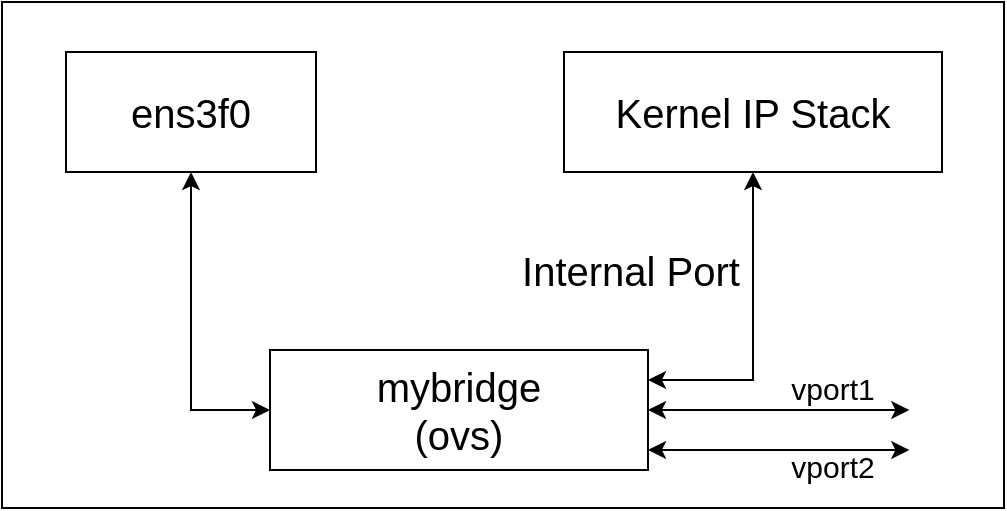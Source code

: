 <mxfile version="15.8.7" type="device"><diagram id="leHw8jrkKzpjcdCbnDlE" name="第 1 页"><mxGraphModel dx="702" dy="468" grid="0" gridSize="10" guides="1" tooltips="1" connect="1" arrows="1" fold="1" page="0" pageScale="1" pageWidth="827" pageHeight="1169" math="0" shadow="0"><root><mxCell id="0"/><mxCell id="1" parent="0"/><mxCell id="aG7zJ87Dzt9CyySNZ3kA-1" value="" style="rounded=0;whiteSpace=wrap;html=1;" vertex="1" parent="1"><mxGeometry x="54" y="193" width="501" height="253" as="geometry"/></mxCell><mxCell id="aG7zJ87Dzt9CyySNZ3kA-4" style="edgeStyle=orthogonalEdgeStyle;rounded=0;orthogonalLoop=1;jettySize=auto;html=1;entryX=0;entryY=0.5;entryDx=0;entryDy=0;startArrow=classic;startFill=1;" edge="1" parent="1" source="aG7zJ87Dzt9CyySNZ3kA-2" target="aG7zJ87Dzt9CyySNZ3kA-5"><mxGeometry relative="1" as="geometry"/></mxCell><mxCell id="aG7zJ87Dzt9CyySNZ3kA-2" value="&lt;span style=&quot;font-size: 20px&quot;&gt;ens3f0&lt;/span&gt;" style="rounded=0;whiteSpace=wrap;html=1;" vertex="1" parent="1"><mxGeometry x="86" y="218" width="125" height="60" as="geometry"/></mxCell><mxCell id="aG7zJ87Dzt9CyySNZ3kA-3" value="&lt;span style=&quot;font-size: 20px&quot;&gt;Kernel IP Stack&lt;/span&gt;" style="rounded=0;whiteSpace=wrap;html=1;" vertex="1" parent="1"><mxGeometry x="335" y="218" width="189" height="60" as="geometry"/></mxCell><mxCell id="aG7zJ87Dzt9CyySNZ3kA-6" style="edgeStyle=orthogonalEdgeStyle;rounded=0;orthogonalLoop=1;jettySize=auto;html=1;entryX=0.5;entryY=1;entryDx=0;entryDy=0;startArrow=classic;startFill=1;exitX=1;exitY=0.25;exitDx=0;exitDy=0;" edge="1" parent="1" source="aG7zJ87Dzt9CyySNZ3kA-5" target="aG7zJ87Dzt9CyySNZ3kA-3"><mxGeometry relative="1" as="geometry"/></mxCell><mxCell id="aG7zJ87Dzt9CyySNZ3kA-9" style="edgeStyle=orthogonalEdgeStyle;rounded=0;orthogonalLoop=1;jettySize=auto;html=1;fontSize=20;startArrow=classic;startFill=1;" edge="1" parent="1" source="aG7zJ87Dzt9CyySNZ3kA-5"><mxGeometry relative="1" as="geometry"><mxPoint x="507.655" y="397" as="targetPoint"/></mxGeometry></mxCell><mxCell id="aG7zJ87Dzt9CyySNZ3kA-5" value="&lt;span style=&quot;font-size: 20px&quot;&gt;mybridge&lt;br&gt;(ovs)&lt;br&gt;&lt;/span&gt;" style="rounded=0;whiteSpace=wrap;html=1;" vertex="1" parent="1"><mxGeometry x="188" y="367" width="189" height="60" as="geometry"/></mxCell><mxCell id="aG7zJ87Dzt9CyySNZ3kA-7" value="&lt;font style=&quot;font-size: 20px&quot;&gt;Internal Port&lt;/font&gt;" style="text;html=1;strokeColor=none;fillColor=none;align=center;verticalAlign=middle;whiteSpace=wrap;rounded=0;" vertex="1" parent="1"><mxGeometry x="303" y="312" width="131" height="30" as="geometry"/></mxCell><mxCell id="aG7zJ87Dzt9CyySNZ3kA-10" style="edgeStyle=orthogonalEdgeStyle;rounded=0;orthogonalLoop=1;jettySize=auto;html=1;fontSize=20;startArrow=classic;startFill=1;" edge="1" parent="1"><mxGeometry relative="1" as="geometry"><mxPoint x="507.655" y="417" as="targetPoint"/><mxPoint x="377" y="417" as="sourcePoint"/></mxGeometry></mxCell><mxCell id="aG7zJ87Dzt9CyySNZ3kA-11" value="&lt;font style=&quot;font-size: 15px&quot;&gt;vport1&lt;/font&gt;" style="text;html=1;strokeColor=none;fillColor=none;align=center;verticalAlign=middle;whiteSpace=wrap;rounded=0;" vertex="1" parent="1"><mxGeometry x="447" y="378" width="45" height="16" as="geometry"/></mxCell><mxCell id="aG7zJ87Dzt9CyySNZ3kA-12" value="&lt;font style=&quot;font-size: 15px&quot;&gt;vport2&lt;/font&gt;" style="text;html=1;strokeColor=none;fillColor=none;align=center;verticalAlign=middle;whiteSpace=wrap;rounded=0;" vertex="1" parent="1"><mxGeometry x="447" y="417" width="45" height="16" as="geometry"/></mxCell></root></mxGraphModel></diagram></mxfile>